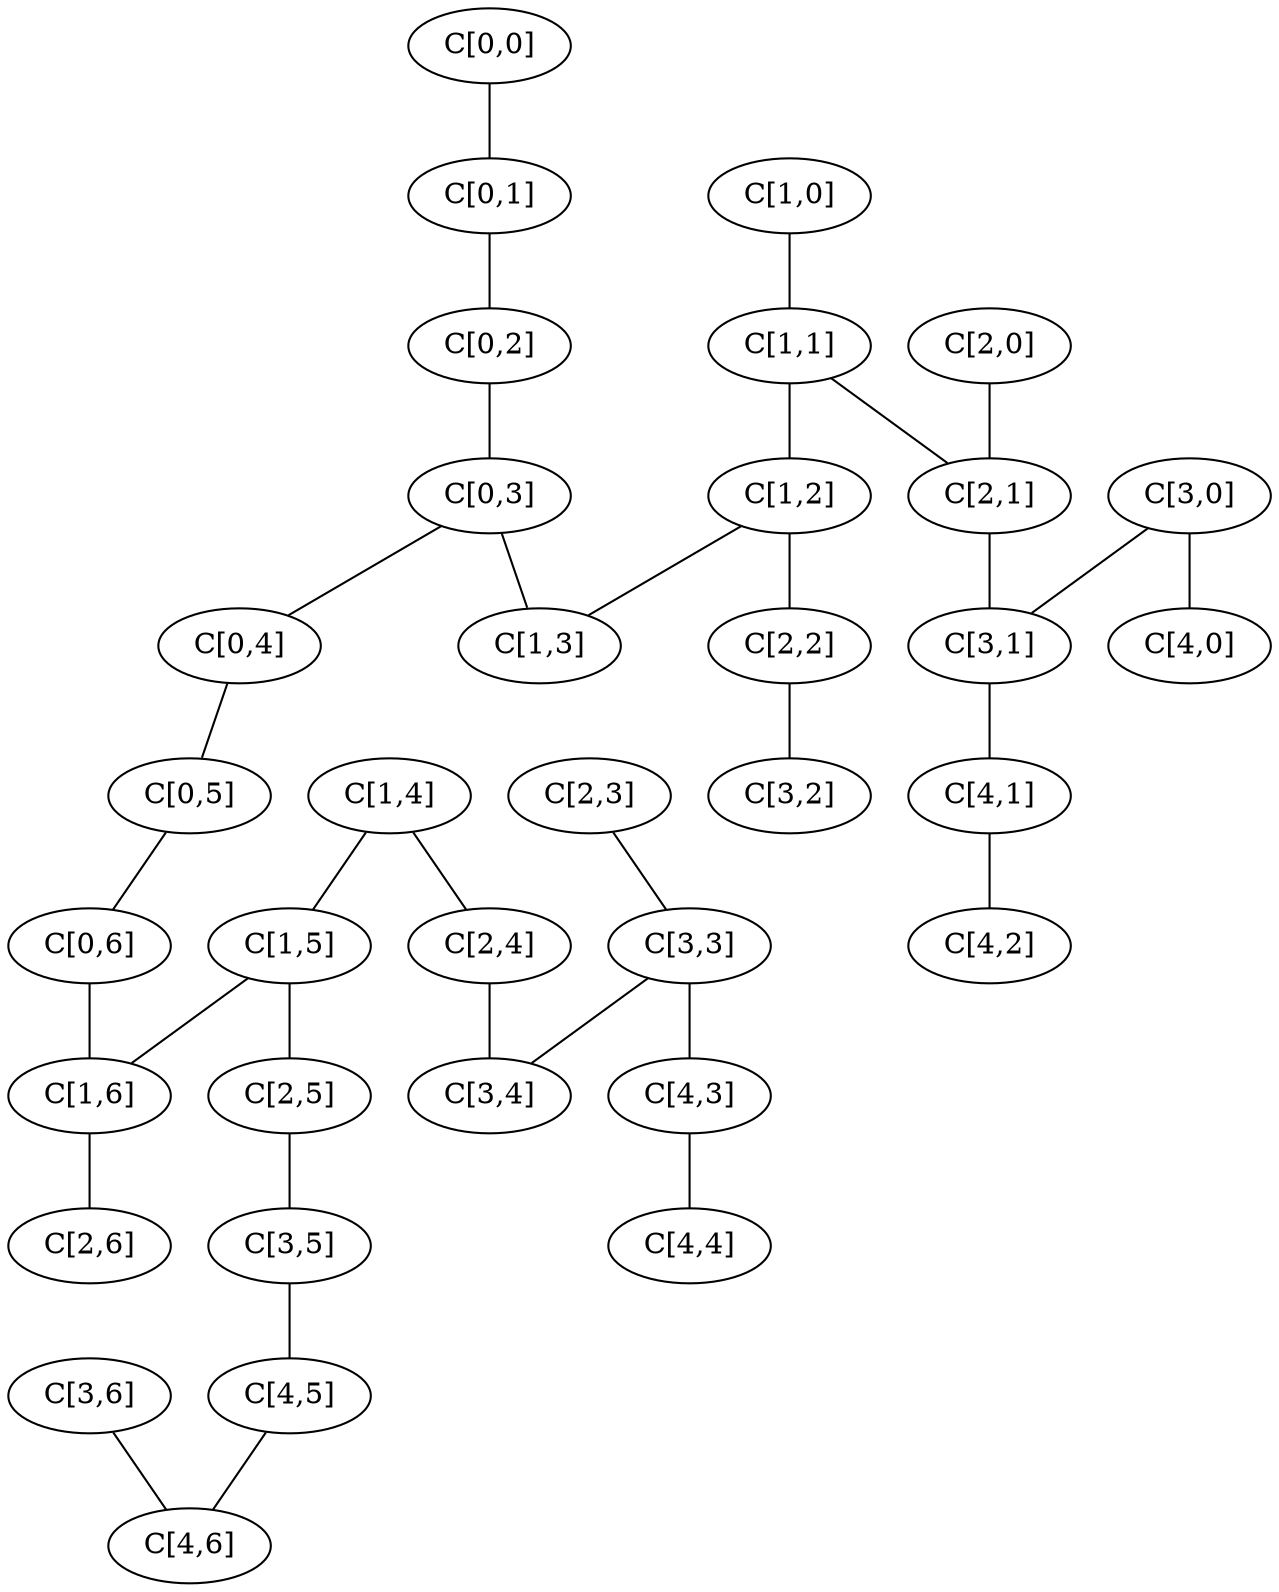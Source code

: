 // GraphViz Layout
digraph AldousBroderRev1 {
	"C[0,0]"
	"C[0,1]"
	"C[0,2]"
	"C[0,3]"
	"C[0,4]"
	"C[0,5]"
	"C[0,6]"
	"C[1,0]"
	"C[1,1]"
	"C[1,2]"
	"C[1,3]"
	"C[1,4]"
	"C[1,5]"
	"C[1,6]"
	"C[2,0]"
	"C[2,1]"
	"C[2,2]"
	"C[2,3]"
	"C[2,4]"
	"C[2,5]"
	"C[2,6]"
	"C[3,0]"
	"C[3,1]"
	"C[3,2]"
	"C[3,3]"
	"C[3,4]"
	"C[3,5]"
	"C[3,6]"
	"C[4,0]"
	"C[4,1]"
	"C[4,2]"
	"C[4,3]"
	"C[4,4]"
	"C[4,5]"
	"C[4,6]"
		"C[0,0]" -> "C[0,1]" [arrowhead=none]
		"C[0,1]" -> "C[0,2]" [arrowhead=none]
		"C[0,2]" -> "C[0,3]" [arrowhead=none]
		"C[0,3]" -> "C[1,3]" [arrowhead=none]
		"C[0,3]" -> "C[0,4]" [arrowhead=none]
		"C[0,4]" -> "C[0,5]" [arrowhead=none]
		"C[0,5]" -> "C[0,6]" [arrowhead=none]
		"C[0,6]" -> "C[1,6]" [arrowhead=none]
		"C[1,0]" -> "C[1,1]" [arrowhead=none]
		"C[1,1]" -> "C[2,1]" [arrowhead=none]
		"C[1,1]" -> "C[1,2]" [arrowhead=none]
		"C[1,2]" -> "C[2,2]" [arrowhead=none]
		"C[1,2]" -> "C[1,3]" [arrowhead=none]
		"C[1,4]" -> "C[1,5]" [arrowhead=none]
		"C[1,4]" -> "C[2,4]" [arrowhead=none]
		"C[1,5]" -> "C[2,5]" [arrowhead=none]
		"C[1,5]" -> "C[1,6]" [arrowhead=none]
		"C[1,6]" -> "C[2,6]" [arrowhead=none]
		"C[2,0]" -> "C[2,1]" [arrowhead=none]
		"C[2,1]" -> "C[3,1]" [arrowhead=none]
		"C[2,2]" -> "C[3,2]" [arrowhead=none]
		"C[2,3]" -> "C[3,3]" [arrowhead=none]
		"C[2,4]" -> "C[3,4]" [arrowhead=none]
		"C[2,5]" -> "C[3,5]" [arrowhead=none]
		"C[3,0]" -> "C[3,1]" [arrowhead=none]
		"C[3,0]" -> "C[4,0]" [arrowhead=none]
		"C[3,1]" -> "C[4,1]" [arrowhead=none]
		"C[3,3]" -> "C[3,4]" [arrowhead=none]
		"C[3,3]" -> "C[4,3]" [arrowhead=none]
		"C[3,5]" -> "C[4,5]" [arrowhead=none]
		"C[3,6]" -> "C[4,6]" [arrowhead=none]
		"C[4,1]" -> "C[4,2]" [arrowhead=none]
		"C[4,3]" -> "C[4,4]" [arrowhead=none]
		"C[4,5]" -> "C[4,6]" [arrowhead=none]
}